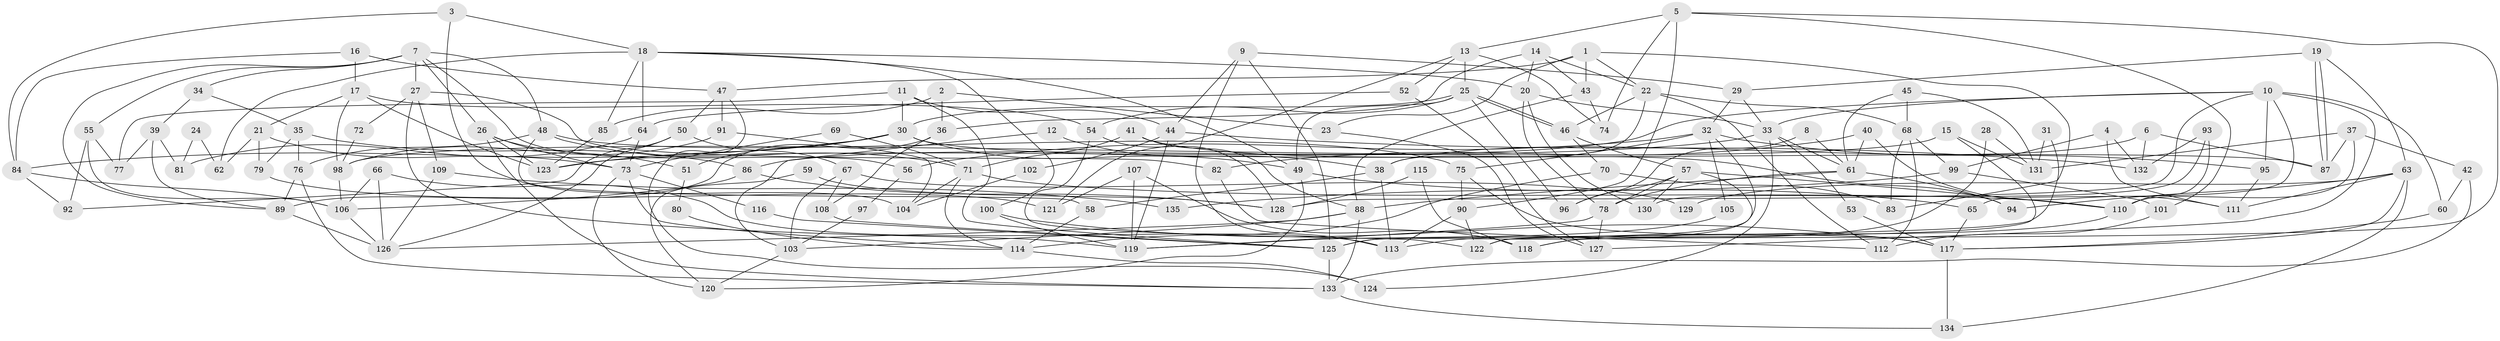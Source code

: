 // Generated by graph-tools (version 1.1) at 2025/51/03/09/25 04:51:15]
// undirected, 135 vertices, 270 edges
graph export_dot {
graph [start="1"]
  node [color=gray90,style=filled];
  1;
  2;
  3;
  4;
  5;
  6;
  7;
  8;
  9;
  10;
  11;
  12;
  13;
  14;
  15;
  16;
  17;
  18;
  19;
  20;
  21;
  22;
  23;
  24;
  25;
  26;
  27;
  28;
  29;
  30;
  31;
  32;
  33;
  34;
  35;
  36;
  37;
  38;
  39;
  40;
  41;
  42;
  43;
  44;
  45;
  46;
  47;
  48;
  49;
  50;
  51;
  52;
  53;
  54;
  55;
  56;
  57;
  58;
  59;
  60;
  61;
  62;
  63;
  64;
  65;
  66;
  67;
  68;
  69;
  70;
  71;
  72;
  73;
  74;
  75;
  76;
  77;
  78;
  79;
  80;
  81;
  82;
  83;
  84;
  85;
  86;
  87;
  88;
  89;
  90;
  91;
  92;
  93;
  94;
  95;
  96;
  97;
  98;
  99;
  100;
  101;
  102;
  103;
  104;
  105;
  106;
  107;
  108;
  109;
  110;
  111;
  112;
  113;
  114;
  115;
  116;
  117;
  118;
  119;
  120;
  121;
  122;
  123;
  124;
  125;
  126;
  127;
  128;
  129;
  130;
  131;
  132;
  133;
  134;
  135;
  1 -- 83;
  1 -- 43;
  1 -- 22;
  1 -- 23;
  1 -- 47;
  2 -- 36;
  2 -- 85;
  2 -- 23;
  3 -- 84;
  3 -- 18;
  3 -- 104;
  4 -- 111;
  4 -- 132;
  4 -- 99;
  5 -- 13;
  5 -- 74;
  5 -- 90;
  5 -- 101;
  5 -- 118;
  6 -- 38;
  6 -- 87;
  6 -- 132;
  7 -- 89;
  7 -- 26;
  7 -- 27;
  7 -- 34;
  7 -- 48;
  7 -- 55;
  7 -- 56;
  8 -- 96;
  8 -- 61;
  9 -- 29;
  9 -- 44;
  9 -- 113;
  9 -- 125;
  10 -- 60;
  10 -- 65;
  10 -- 33;
  10 -- 86;
  10 -- 95;
  10 -- 127;
  10 -- 128;
  11 -- 125;
  11 -- 30;
  11 -- 44;
  11 -- 77;
  12 -- 103;
  12 -- 38;
  13 -- 121;
  13 -- 25;
  13 -- 52;
  13 -- 74;
  14 -- 36;
  14 -- 20;
  14 -- 22;
  14 -- 43;
  15 -- 122;
  15 -- 131;
  15 -- 98;
  16 -- 47;
  16 -- 17;
  16 -- 84;
  17 -- 98;
  17 -- 123;
  17 -- 21;
  17 -- 54;
  18 -- 64;
  18 -- 20;
  18 -- 49;
  18 -- 62;
  18 -- 85;
  18 -- 100;
  19 -- 87;
  19 -- 87;
  19 -- 63;
  19 -- 29;
  20 -- 33;
  20 -- 78;
  20 -- 130;
  21 -- 73;
  21 -- 62;
  21 -- 79;
  22 -- 38;
  22 -- 46;
  22 -- 68;
  22 -- 112;
  23 -- 127;
  24 -- 81;
  24 -- 62;
  25 -- 46;
  25 -- 46;
  25 -- 54;
  25 -- 30;
  25 -- 49;
  25 -- 96;
  26 -- 133;
  26 -- 123;
  26 -- 51;
  26 -- 73;
  27 -- 82;
  27 -- 72;
  27 -- 109;
  27 -- 119;
  28 -- 131;
  28 -- 113;
  29 -- 33;
  29 -- 32;
  30 -- 49;
  30 -- 51;
  30 -- 84;
  30 -- 87;
  30 -- 123;
  31 -- 125;
  31 -- 131;
  32 -- 75;
  32 -- 56;
  32 -- 95;
  32 -- 105;
  32 -- 125;
  33 -- 61;
  33 -- 53;
  33 -- 123;
  33 -- 124;
  34 -- 35;
  34 -- 39;
  35 -- 86;
  35 -- 76;
  35 -- 79;
  36 -- 89;
  36 -- 108;
  37 -- 110;
  37 -- 87;
  37 -- 42;
  37 -- 131;
  38 -- 113;
  38 -- 58;
  39 -- 77;
  39 -- 81;
  39 -- 89;
  40 -- 61;
  40 -- 111;
  40 -- 82;
  41 -- 71;
  41 -- 88;
  41 -- 94;
  42 -- 133;
  42 -- 60;
  43 -- 88;
  43 -- 74;
  44 -- 119;
  44 -- 102;
  44 -- 132;
  45 -- 68;
  45 -- 61;
  45 -- 131;
  46 -- 57;
  46 -- 70;
  47 -- 91;
  47 -- 50;
  47 -- 124;
  48 -- 76;
  48 -- 58;
  48 -- 71;
  48 -- 75;
  49 -- 65;
  49 -- 120;
  50 -- 92;
  50 -- 67;
  50 -- 126;
  51 -- 80;
  52 -- 127;
  52 -- 64;
  53 -- 117;
  54 -- 128;
  54 -- 122;
  55 -- 106;
  55 -- 77;
  55 -- 92;
  56 -- 97;
  57 -- 130;
  57 -- 78;
  57 -- 96;
  57 -- 110;
  57 -- 122;
  58 -- 114;
  59 -- 128;
  59 -- 120;
  60 -- 117;
  61 -- 78;
  61 -- 88;
  61 -- 94;
  63 -- 117;
  63 -- 94;
  63 -- 111;
  63 -- 129;
  63 -- 134;
  64 -- 73;
  64 -- 81;
  65 -- 117;
  66 -- 113;
  66 -- 106;
  66 -- 126;
  67 -- 103;
  67 -- 108;
  67 -- 129;
  68 -- 99;
  68 -- 83;
  68 -- 112;
  69 -- 73;
  69 -- 71;
  70 -- 114;
  70 -- 83;
  71 -- 114;
  71 -- 104;
  71 -- 110;
  72 -- 98;
  73 -- 114;
  73 -- 116;
  73 -- 120;
  75 -- 90;
  75 -- 117;
  76 -- 133;
  76 -- 89;
  78 -- 127;
  78 -- 119;
  79 -- 121;
  80 -- 114;
  82 -- 112;
  84 -- 92;
  84 -- 106;
  85 -- 123;
  86 -- 106;
  86 -- 128;
  88 -- 126;
  88 -- 133;
  88 -- 103;
  89 -- 126;
  90 -- 122;
  90 -- 113;
  91 -- 104;
  91 -- 98;
  93 -- 110;
  93 -- 132;
  93 -- 130;
  95 -- 111;
  97 -- 103;
  98 -- 106;
  99 -- 101;
  99 -- 135;
  100 -- 119;
  100 -- 117;
  101 -- 112;
  102 -- 104;
  103 -- 120;
  105 -- 119;
  106 -- 126;
  107 -- 118;
  107 -- 119;
  107 -- 121;
  108 -- 125;
  109 -- 126;
  109 -- 135;
  110 -- 118;
  114 -- 124;
  115 -- 118;
  115 -- 128;
  116 -- 125;
  117 -- 134;
  125 -- 133;
  133 -- 134;
}
